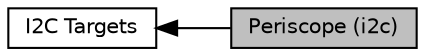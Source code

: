 digraph "Periscope (i2c)"
{
  edge [fontname="Helvetica",fontsize="10",labelfontname="Helvetica",labelfontsize="10"];
  node [fontname="Helvetica",fontsize="10",shape=box];
  rankdir=LR;
  Node2 [label="I2C Targets",height=0.2,width=0.4,color="black", fillcolor="white", style="filled",URL="$group__I2CTargets.html",tooltip="I2C Targets."];
  Node1 [label="Periscope (i2c)",height=0.2,width=0.4,color="black", fillcolor="grey75", style="filled", fontcolor="black",tooltip="Control ia-parts Periscope via i2c."];
  Node2->Node1 [shape=plaintext, dir="back", style="solid"];
}
